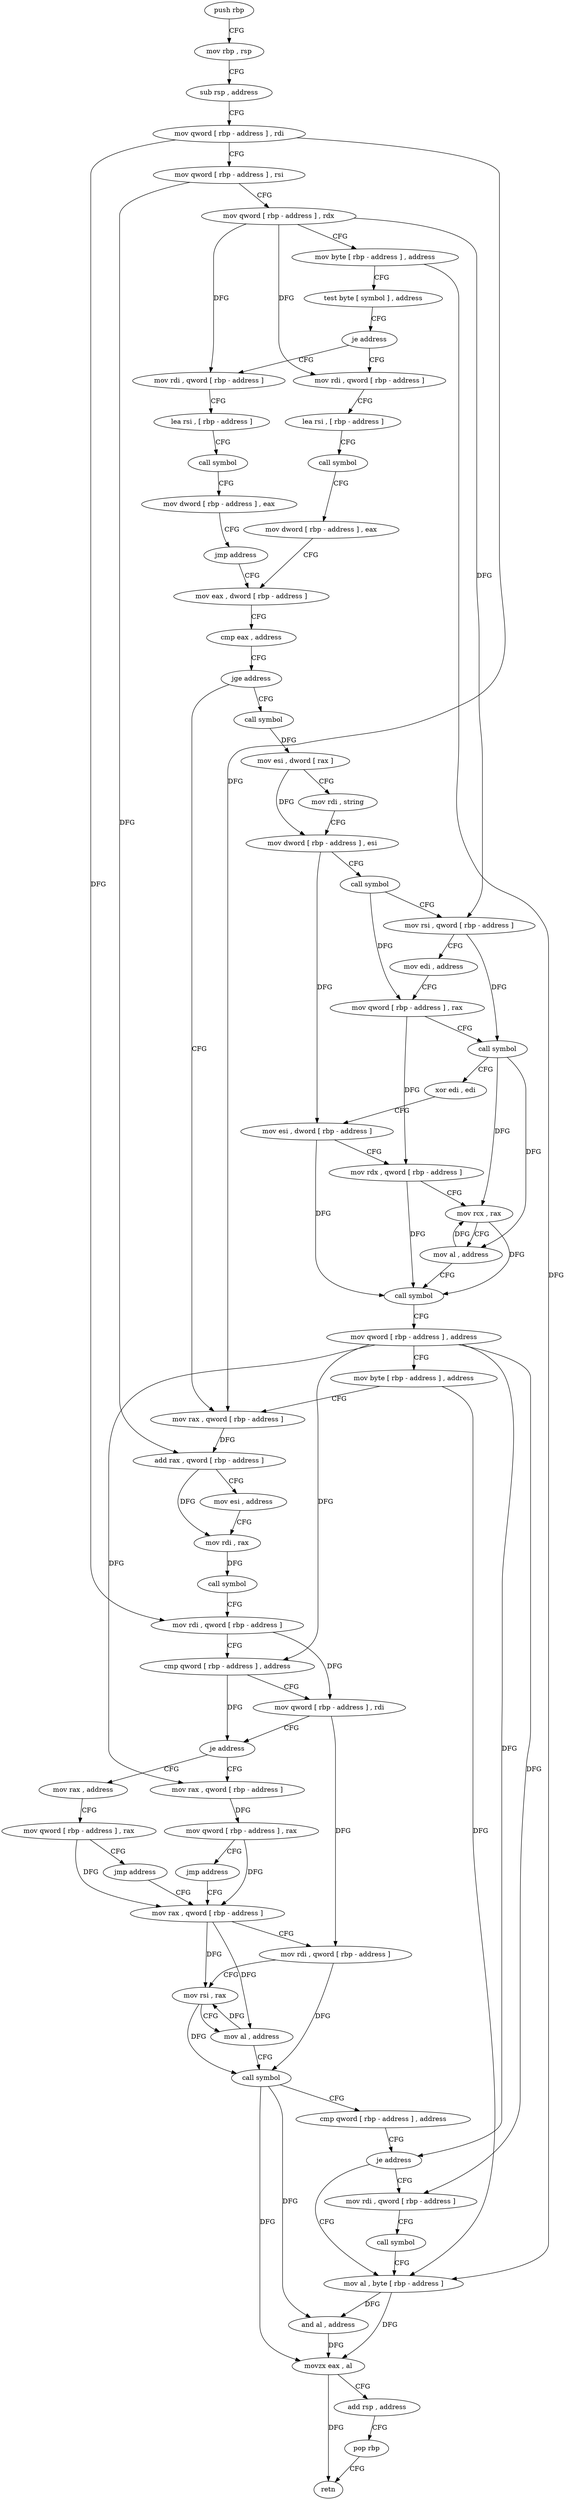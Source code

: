 digraph "func" {
"4215072" [label = "push rbp" ]
"4215073" [label = "mov rbp , rsp" ]
"4215076" [label = "sub rsp , address" ]
"4215080" [label = "mov qword [ rbp - address ] , rdi" ]
"4215084" [label = "mov qword [ rbp - address ] , rsi" ]
"4215088" [label = "mov qword [ rbp - address ] , rdx" ]
"4215092" [label = "mov byte [ rbp - address ] , address" ]
"4215096" [label = "test byte [ symbol ] , address" ]
"4215104" [label = "je address" ]
"4215131" [label = "mov rdi , qword [ rbp - address ]" ]
"4215110" [label = "mov rdi , qword [ rbp - address ]" ]
"4215135" [label = "lea rsi , [ rbp - address ]" ]
"4215139" [label = "call symbol" ]
"4215144" [label = "mov dword [ rbp - address ] , eax" ]
"4215147" [label = "mov eax , dword [ rbp - address ]" ]
"4215114" [label = "lea rsi , [ rbp - address ]" ]
"4215118" [label = "call symbol" ]
"4215123" [label = "mov dword [ rbp - address ] , eax" ]
"4215126" [label = "jmp address" ]
"4215233" [label = "mov rax , qword [ rbp - address ]" ]
"4215237" [label = "add rax , qword [ rbp - address ]" ]
"4215241" [label = "mov esi , address" ]
"4215246" [label = "mov rdi , rax" ]
"4215249" [label = "call symbol" ]
"4215254" [label = "mov rdi , qword [ rbp - address ]" ]
"4215258" [label = "cmp qword [ rbp - address ] , address" ]
"4215263" [label = "mov qword [ rbp - address ] , rdi" ]
"4215267" [label = "je address" ]
"4215286" [label = "mov rax , address" ]
"4215273" [label = "mov rax , qword [ rbp - address ]" ]
"4215159" [label = "call symbol" ]
"4215164" [label = "mov esi , dword [ rax ]" ]
"4215166" [label = "mov rdi , string" ]
"4215176" [label = "mov dword [ rbp - address ] , esi" ]
"4215179" [label = "call symbol" ]
"4215184" [label = "mov rsi , qword [ rbp - address ]" ]
"4215188" [label = "mov edi , address" ]
"4215193" [label = "mov qword [ rbp - address ] , rax" ]
"4215197" [label = "call symbol" ]
"4215202" [label = "xor edi , edi" ]
"4215204" [label = "mov esi , dword [ rbp - address ]" ]
"4215207" [label = "mov rdx , qword [ rbp - address ]" ]
"4215211" [label = "mov rcx , rax" ]
"4215214" [label = "mov al , address" ]
"4215216" [label = "call symbol" ]
"4215221" [label = "mov qword [ rbp - address ] , address" ]
"4215229" [label = "mov byte [ rbp - address ] , address" ]
"4215150" [label = "cmp eax , address" ]
"4215153" [label = "jge address" ]
"4215296" [label = "mov qword [ rbp - address ] , rax" ]
"4215300" [label = "jmp address" ]
"4215305" [label = "mov rax , qword [ rbp - address ]" ]
"4215277" [label = "mov qword [ rbp - address ] , rax" ]
"4215281" [label = "jmp address" ]
"4215309" [label = "mov rdi , qword [ rbp - address ]" ]
"4215313" [label = "mov rsi , rax" ]
"4215316" [label = "mov al , address" ]
"4215318" [label = "call symbol" ]
"4215323" [label = "cmp qword [ rbp - address ] , address" ]
"4215328" [label = "je address" ]
"4215343" [label = "mov al , byte [ rbp - address ]" ]
"4215334" [label = "mov rdi , qword [ rbp - address ]" ]
"4215346" [label = "and al , address" ]
"4215348" [label = "movzx eax , al" ]
"4215351" [label = "add rsp , address" ]
"4215355" [label = "pop rbp" ]
"4215356" [label = "retn" ]
"4215338" [label = "call symbol" ]
"4215072" -> "4215073" [ label = "CFG" ]
"4215073" -> "4215076" [ label = "CFG" ]
"4215076" -> "4215080" [ label = "CFG" ]
"4215080" -> "4215084" [ label = "CFG" ]
"4215080" -> "4215233" [ label = "DFG" ]
"4215080" -> "4215254" [ label = "DFG" ]
"4215084" -> "4215088" [ label = "CFG" ]
"4215084" -> "4215237" [ label = "DFG" ]
"4215088" -> "4215092" [ label = "CFG" ]
"4215088" -> "4215131" [ label = "DFG" ]
"4215088" -> "4215110" [ label = "DFG" ]
"4215088" -> "4215184" [ label = "DFG" ]
"4215092" -> "4215096" [ label = "CFG" ]
"4215092" -> "4215343" [ label = "DFG" ]
"4215096" -> "4215104" [ label = "CFG" ]
"4215104" -> "4215131" [ label = "CFG" ]
"4215104" -> "4215110" [ label = "CFG" ]
"4215131" -> "4215135" [ label = "CFG" ]
"4215110" -> "4215114" [ label = "CFG" ]
"4215135" -> "4215139" [ label = "CFG" ]
"4215139" -> "4215144" [ label = "CFG" ]
"4215144" -> "4215147" [ label = "CFG" ]
"4215147" -> "4215150" [ label = "CFG" ]
"4215114" -> "4215118" [ label = "CFG" ]
"4215118" -> "4215123" [ label = "CFG" ]
"4215123" -> "4215126" [ label = "CFG" ]
"4215126" -> "4215147" [ label = "CFG" ]
"4215233" -> "4215237" [ label = "DFG" ]
"4215237" -> "4215241" [ label = "CFG" ]
"4215237" -> "4215246" [ label = "DFG" ]
"4215241" -> "4215246" [ label = "CFG" ]
"4215246" -> "4215249" [ label = "DFG" ]
"4215249" -> "4215254" [ label = "CFG" ]
"4215254" -> "4215258" [ label = "CFG" ]
"4215254" -> "4215263" [ label = "DFG" ]
"4215258" -> "4215263" [ label = "CFG" ]
"4215258" -> "4215267" [ label = "DFG" ]
"4215263" -> "4215267" [ label = "CFG" ]
"4215263" -> "4215309" [ label = "DFG" ]
"4215267" -> "4215286" [ label = "CFG" ]
"4215267" -> "4215273" [ label = "CFG" ]
"4215286" -> "4215296" [ label = "CFG" ]
"4215273" -> "4215277" [ label = "DFG" ]
"4215159" -> "4215164" [ label = "DFG" ]
"4215164" -> "4215166" [ label = "CFG" ]
"4215164" -> "4215176" [ label = "DFG" ]
"4215166" -> "4215176" [ label = "CFG" ]
"4215176" -> "4215179" [ label = "CFG" ]
"4215176" -> "4215204" [ label = "DFG" ]
"4215179" -> "4215184" [ label = "CFG" ]
"4215179" -> "4215193" [ label = "DFG" ]
"4215184" -> "4215188" [ label = "CFG" ]
"4215184" -> "4215197" [ label = "DFG" ]
"4215188" -> "4215193" [ label = "CFG" ]
"4215193" -> "4215197" [ label = "CFG" ]
"4215193" -> "4215207" [ label = "DFG" ]
"4215197" -> "4215202" [ label = "CFG" ]
"4215197" -> "4215211" [ label = "DFG" ]
"4215197" -> "4215214" [ label = "DFG" ]
"4215202" -> "4215204" [ label = "CFG" ]
"4215204" -> "4215207" [ label = "CFG" ]
"4215204" -> "4215216" [ label = "DFG" ]
"4215207" -> "4215211" [ label = "CFG" ]
"4215207" -> "4215216" [ label = "DFG" ]
"4215211" -> "4215214" [ label = "CFG" ]
"4215211" -> "4215216" [ label = "DFG" ]
"4215214" -> "4215216" [ label = "CFG" ]
"4215214" -> "4215211" [ label = "DFG" ]
"4215216" -> "4215221" [ label = "CFG" ]
"4215221" -> "4215229" [ label = "CFG" ]
"4215221" -> "4215258" [ label = "DFG" ]
"4215221" -> "4215273" [ label = "DFG" ]
"4215221" -> "4215328" [ label = "DFG" ]
"4215221" -> "4215334" [ label = "DFG" ]
"4215229" -> "4215233" [ label = "CFG" ]
"4215229" -> "4215343" [ label = "DFG" ]
"4215150" -> "4215153" [ label = "CFG" ]
"4215153" -> "4215233" [ label = "CFG" ]
"4215153" -> "4215159" [ label = "CFG" ]
"4215296" -> "4215300" [ label = "CFG" ]
"4215296" -> "4215305" [ label = "DFG" ]
"4215300" -> "4215305" [ label = "CFG" ]
"4215305" -> "4215309" [ label = "CFG" ]
"4215305" -> "4215313" [ label = "DFG" ]
"4215305" -> "4215316" [ label = "DFG" ]
"4215277" -> "4215281" [ label = "CFG" ]
"4215277" -> "4215305" [ label = "DFG" ]
"4215281" -> "4215305" [ label = "CFG" ]
"4215309" -> "4215313" [ label = "CFG" ]
"4215309" -> "4215318" [ label = "DFG" ]
"4215313" -> "4215316" [ label = "CFG" ]
"4215313" -> "4215318" [ label = "DFG" ]
"4215316" -> "4215318" [ label = "CFG" ]
"4215316" -> "4215313" [ label = "DFG" ]
"4215318" -> "4215323" [ label = "CFG" ]
"4215318" -> "4215346" [ label = "DFG" ]
"4215318" -> "4215348" [ label = "DFG" ]
"4215323" -> "4215328" [ label = "CFG" ]
"4215328" -> "4215343" [ label = "CFG" ]
"4215328" -> "4215334" [ label = "CFG" ]
"4215343" -> "4215346" [ label = "DFG" ]
"4215343" -> "4215348" [ label = "DFG" ]
"4215334" -> "4215338" [ label = "CFG" ]
"4215346" -> "4215348" [ label = "DFG" ]
"4215348" -> "4215351" [ label = "CFG" ]
"4215348" -> "4215356" [ label = "DFG" ]
"4215351" -> "4215355" [ label = "CFG" ]
"4215355" -> "4215356" [ label = "CFG" ]
"4215338" -> "4215343" [ label = "CFG" ]
}
